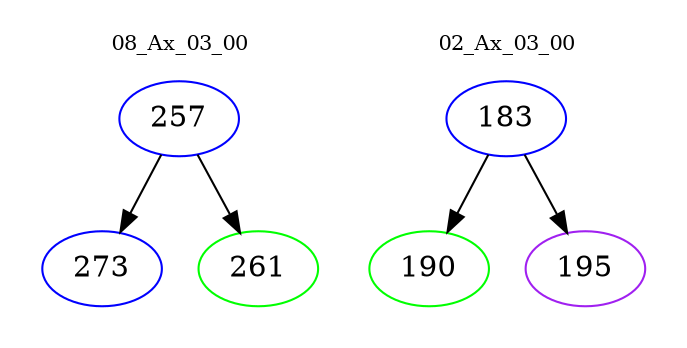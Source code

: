 digraph{
subgraph cluster_0 {
color = white
label = "08_Ax_03_00";
fontsize=10;
T0_257 [label="257", color="blue"]
T0_257 -> T0_273 [color="black"]
T0_273 [label="273", color="blue"]
T0_257 -> T0_261 [color="black"]
T0_261 [label="261", color="green"]
}
subgraph cluster_1 {
color = white
label = "02_Ax_03_00";
fontsize=10;
T1_183 [label="183", color="blue"]
T1_183 -> T1_190 [color="black"]
T1_190 [label="190", color="green"]
T1_183 -> T1_195 [color="black"]
T1_195 [label="195", color="purple"]
}
}
